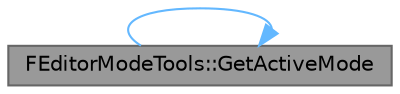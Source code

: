 digraph "FEditorModeTools::GetActiveMode"
{
 // INTERACTIVE_SVG=YES
 // LATEX_PDF_SIZE
  bgcolor="transparent";
  edge [fontname=Helvetica,fontsize=10,labelfontname=Helvetica,labelfontsize=10];
  node [fontname=Helvetica,fontsize=10,shape=box,height=0.2,width=0.4];
  rankdir="LR";
  Node1 [id="Node000001",label="FEditorModeTools::GetActiveMode",height=0.2,width=0.4,color="gray40", fillcolor="grey60", style="filled", fontcolor="black",tooltip="Returns a pointer to an active mode specified by the passed in ID If the editor mode is not active,..."];
  Node1 -> Node1 [id="edge1_Node000001_Node000001",color="steelblue1",style="solid",tooltip=" "];
}

